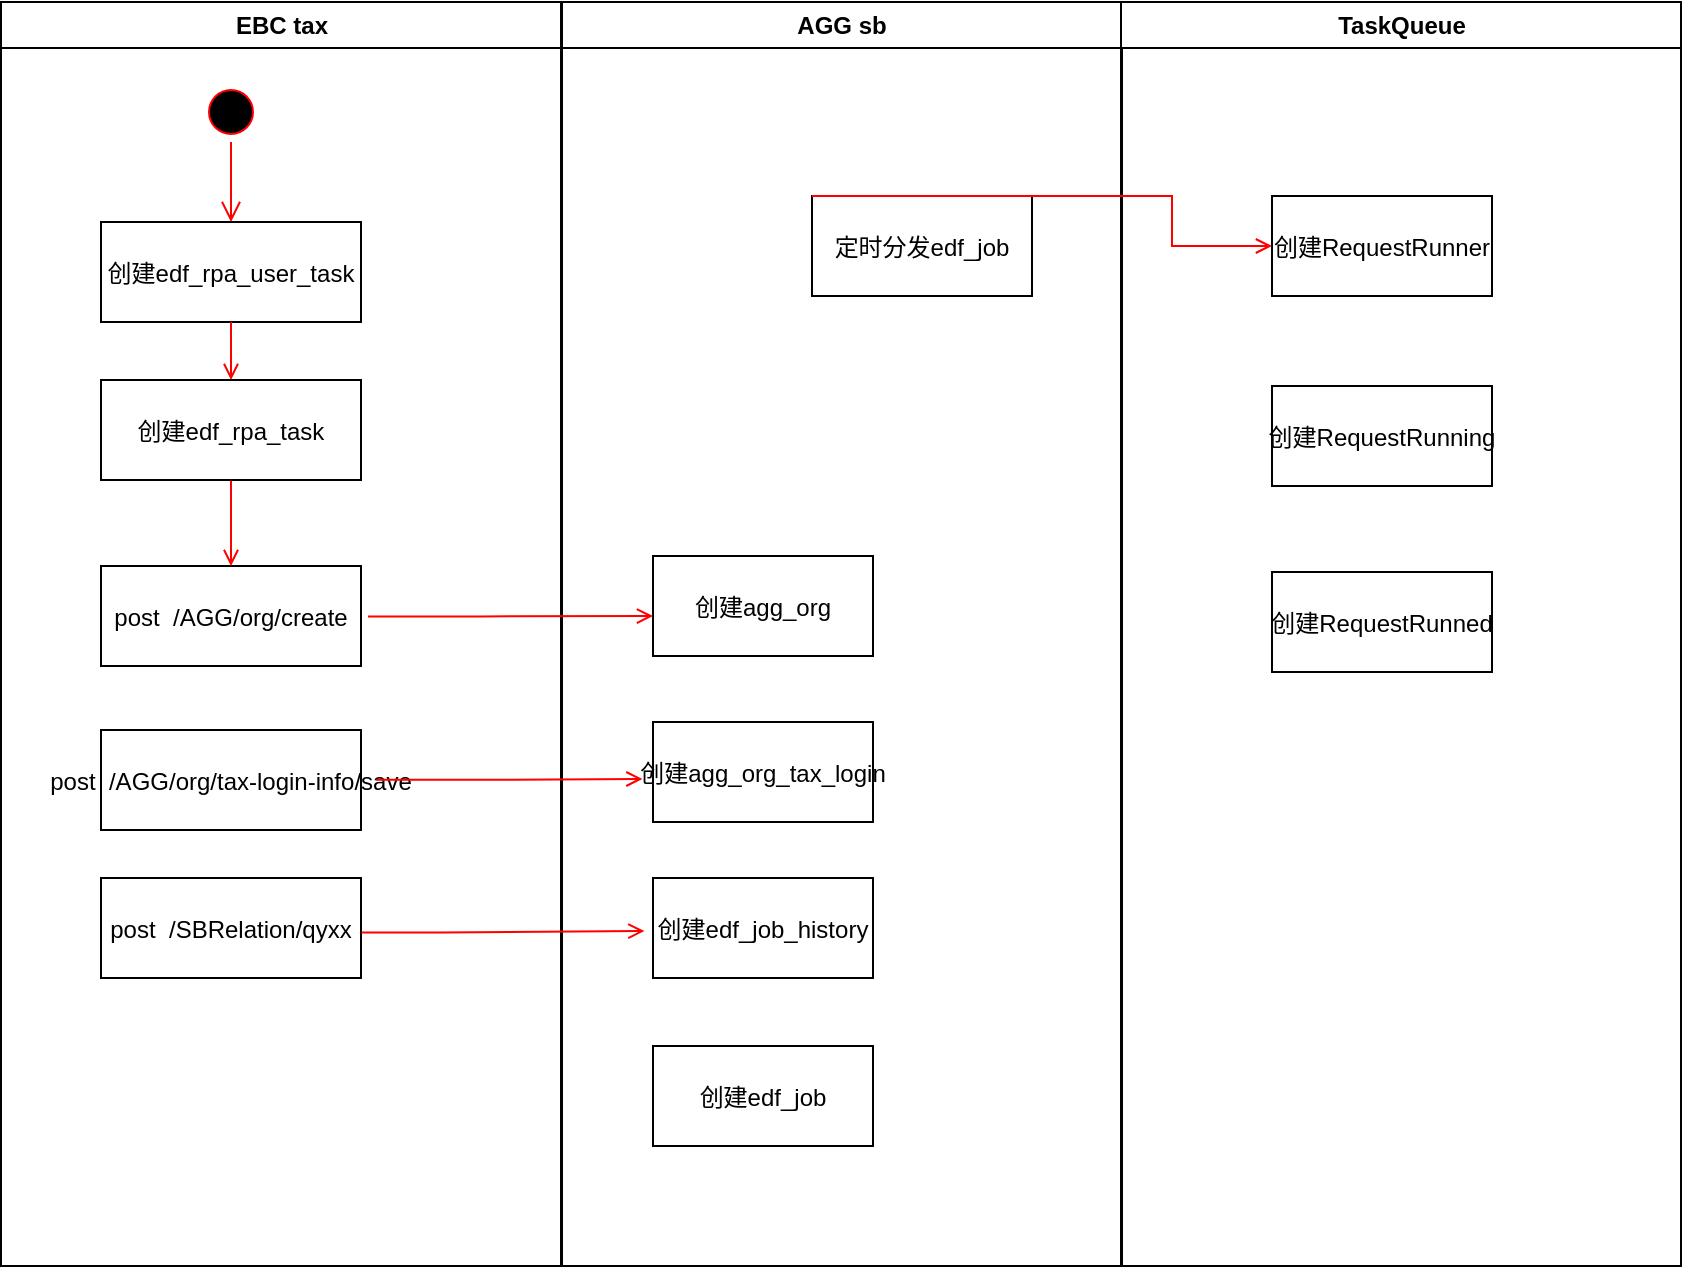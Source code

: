<mxfile version="17.1.3" type="github">
  <diagram name="Page-1" id="e7e014a7-5840-1c2e-5031-d8a46d1fe8dd">
    <mxGraphModel dx="1044" dy="611" grid="1" gridSize="10" guides="1" tooltips="1" connect="1" arrows="1" fold="1" page="1" pageScale="1" pageWidth="1169" pageHeight="826" background="none" math="0" shadow="0">
      <root>
        <mxCell id="0" />
        <mxCell id="1" parent="0" />
        <mxCell id="3" value="AGG sb" style="swimlane;whiteSpace=wrap" parent="1" vertex="1">
          <mxGeometry x="445" y="128" width="280" height="632" as="geometry" />
        </mxCell>
        <mxCell id="Q-DzYaxopEI5NaQJYfeh-48" value="创建agg_org" style="" parent="3" vertex="1">
          <mxGeometry x="45.5" y="277" width="110" height="50" as="geometry" />
        </mxCell>
        <mxCell id="Q-DzYaxopEI5NaQJYfeh-50" value="创建agg_org_tax_login" style="" parent="3" vertex="1">
          <mxGeometry x="45.5" y="360" width="110" height="50" as="geometry" />
        </mxCell>
        <mxCell id="15" value="创建edf_job_history" style="" parent="3" vertex="1">
          <mxGeometry x="45.5" y="438" width="110" height="50" as="geometry" />
        </mxCell>
        <mxCell id="16" value="创建edf_job" style="" parent="3" vertex="1">
          <mxGeometry x="45.5" y="522" width="110" height="50" as="geometry" />
        </mxCell>
        <mxCell id="j22nPI3IeONgyDLey1VX-16" value="定时分发edf_job" style="" vertex="1" parent="3">
          <mxGeometry x="125" y="97" width="110" height="50" as="geometry" />
        </mxCell>
        <mxCell id="2" value="EBC tax" style="swimlane;whiteSpace=wrap" parent="1" vertex="1">
          <mxGeometry x="164.5" y="128" width="280" height="632" as="geometry" />
        </mxCell>
        <mxCell id="5" value="" style="ellipse;shape=startState;fillColor=#000000;strokeColor=#ff0000;" parent="2" vertex="1">
          <mxGeometry x="100" y="40" width="30" height="30" as="geometry" />
        </mxCell>
        <mxCell id="6" value="" style="edgeStyle=elbowEdgeStyle;elbow=horizontal;verticalAlign=bottom;endArrow=open;endSize=8;strokeColor=#FF0000;endFill=1;rounded=0" parent="2" source="5" target="7" edge="1">
          <mxGeometry x="100" y="40" as="geometry">
            <mxPoint x="115" y="110" as="targetPoint" />
          </mxGeometry>
        </mxCell>
        <mxCell id="7" value="创建edf_rpa_user_task" style="" parent="2" vertex="1">
          <mxGeometry x="50" y="110" width="130" height="50" as="geometry" />
        </mxCell>
        <mxCell id="9" value="" style="endArrow=open;strokeColor=#FF0000;endFill=1;rounded=0" parent="2" source="7" target="8" edge="1">
          <mxGeometry relative="1" as="geometry" />
        </mxCell>
        <mxCell id="10" value="post  /AGG/org/create" style="" parent="2" vertex="1">
          <mxGeometry x="50" y="282" width="130" height="50" as="geometry" />
        </mxCell>
        <mxCell id="11" value="" style="endArrow=open;strokeColor=#FF0000;endFill=1;rounded=0" parent="2" source="8" target="10" edge="1">
          <mxGeometry relative="1" as="geometry" />
        </mxCell>
        <mxCell id="Q-DzYaxopEI5NaQJYfeh-45" value="post  /AGG/org/tax-login-info/save" style="" parent="2" vertex="1">
          <mxGeometry x="50" y="364" width="130" height="50" as="geometry" />
        </mxCell>
        <mxCell id="Q-DzYaxopEI5NaQJYfeh-46" value="post  /SBRelation/qyxx" style="" parent="2" vertex="1">
          <mxGeometry x="50" y="438" width="130" height="50" as="geometry" />
        </mxCell>
        <mxCell id="8" value="创建edf_rpa_task" style="" parent="2" vertex="1">
          <mxGeometry x="50" y="189" width="130" height="50" as="geometry" />
        </mxCell>
        <mxCell id="4" value="TaskQueue" style="swimlane;whiteSpace=wrap" parent="1" vertex="1">
          <mxGeometry x="724.5" y="128" width="280" height="632" as="geometry" />
        </mxCell>
        <mxCell id="Q-DzYaxopEI5NaQJYfeh-42" value="创建RequestRunner" style="" parent="4" vertex="1">
          <mxGeometry x="75.5" y="97" width="110" height="50" as="geometry" />
        </mxCell>
        <mxCell id="Q-DzYaxopEI5NaQJYfeh-43" value="创建RequestRunning" style="" parent="4" vertex="1">
          <mxGeometry x="75.5" y="192" width="110" height="50" as="geometry" />
        </mxCell>
        <mxCell id="Q-DzYaxopEI5NaQJYfeh-44" value="创建RequestRunned" style="" parent="4" vertex="1">
          <mxGeometry x="75.5" y="285" width="110" height="50" as="geometry" />
        </mxCell>
        <mxCell id="Q-DzYaxopEI5NaQJYfeh-41" value="" style="edgeStyle=elbowEdgeStyle;elbow=horizontal;strokeColor=#FF0000;endArrow=open;endFill=1;rounded=0;exitX=1.002;exitY=0.545;exitDx=0;exitDy=0;exitPerimeter=0;entryX=-0.039;entryY=0.53;entryDx=0;entryDy=0;entryPerimeter=0;" parent="1" source="Q-DzYaxopEI5NaQJYfeh-46" target="15" edge="1">
          <mxGeometry width="100" height="100" relative="1" as="geometry">
            <mxPoint x="334.5" y="480" as="sourcePoint" />
            <mxPoint x="420" y="510" as="targetPoint" />
            <Array as="points">
              <mxPoint x="385" y="570" />
            </Array>
          </mxGeometry>
        </mxCell>
        <mxCell id="Q-DzYaxopEI5NaQJYfeh-49" value="" style="edgeStyle=elbowEdgeStyle;elbow=horizontal;strokeColor=#FF0000;endArrow=open;endFill=1;rounded=0;exitX=1.027;exitY=0.504;exitDx=0;exitDy=0;exitPerimeter=0;entryX=0;entryY=0.6;entryDx=0;entryDy=0;entryPerimeter=0;" parent="1" source="10" target="Q-DzYaxopEI5NaQJYfeh-48" edge="1">
          <mxGeometry width="100" height="100" relative="1" as="geometry">
            <mxPoint x="354" y="472.25" as="sourcePoint" />
            <mxPoint x="584.28" y="340" as="targetPoint" />
            <Array as="points">
              <mxPoint x="404.28" y="415" />
            </Array>
          </mxGeometry>
        </mxCell>
        <mxCell id="Q-DzYaxopEI5NaQJYfeh-52" value="" style="edgeStyle=elbowEdgeStyle;elbow=horizontal;strokeColor=#FF0000;endArrow=open;endFill=1;rounded=0;exitX=1.059;exitY=0.497;exitDx=0;exitDy=0;exitPerimeter=0;entryX=-0.048;entryY=0.569;entryDx=0;entryDy=0;entryPerimeter=0;" parent="1" source="Q-DzYaxopEI5NaQJYfeh-45" target="Q-DzYaxopEI5NaQJYfeh-50" edge="1">
          <mxGeometry width="100" height="100" relative="1" as="geometry">
            <mxPoint x="347.47" y="488.2" as="sourcePoint" />
            <mxPoint x="500" y="280" as="targetPoint" />
            <Array as="points">
              <mxPoint x="420" y="510" />
            </Array>
          </mxGeometry>
        </mxCell>
        <mxCell id="j22nPI3IeONgyDLey1VX-17" value="" style="edgeStyle=elbowEdgeStyle;elbow=horizontal;strokeColor=#FF0000;endArrow=open;endFill=1;rounded=0;exitX=0;exitY=0;exitDx=0;exitDy=0;" edge="1" parent="1" source="j22nPI3IeONgyDLey1VX-16" target="Q-DzYaxopEI5NaQJYfeh-42">
          <mxGeometry width="100" height="100" relative="1" as="geometry">
            <mxPoint x="683.96" y="248.3" as="sourcePoint" />
            <mxPoint x="790" y="264" as="targetPoint" />
            <Array as="points">
              <mxPoint x="750" y="250" />
            </Array>
          </mxGeometry>
        </mxCell>
      </root>
    </mxGraphModel>
  </diagram>
</mxfile>
